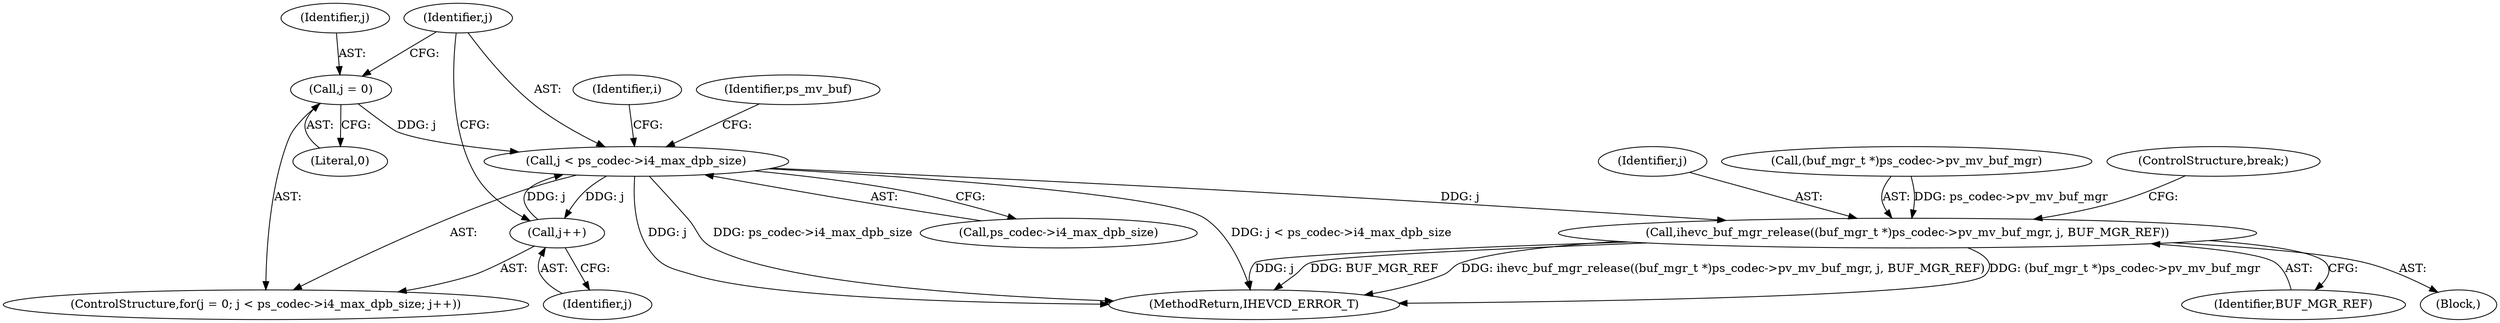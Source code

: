 digraph "0_Android_7c9be319a279654e55a6d757265f88c61a16a4d5@pointer" {
"1002127" [label="(Call,j < ps_codec->i4_max_dpb_size)"];
"1002132" [label="(Call,j++)"];
"1002127" [label="(Call,j < ps_codec->i4_max_dpb_size)"];
"1002124" [label="(Call,j = 0)"];
"1002146" [label="(Call,ihevc_buf_mgr_release((buf_mgr_t *)ps_codec->pv_mv_buf_mgr, j, BUF_MGR_REF))"];
"1002128" [label="(Identifier,j)"];
"1002146" [label="(Call,ihevc_buf_mgr_release((buf_mgr_t *)ps_codec->pv_mv_buf_mgr, j, BUF_MGR_REF))"];
"1002123" [label="(ControlStructure,for(j = 0; j < ps_codec->i4_max_dpb_size; j++))"];
"1002124" [label="(Call,j = 0)"];
"1002125" [label="(Identifier,j)"];
"1002132" [label="(Call,j++)"];
"1002152" [label="(Identifier,j)"];
"1002133" [label="(Identifier,j)"];
"1002154" [label="(ControlStructure,break;)"];
"1002080" [label="(Identifier,i)"];
"1002127" [label="(Call,j < ps_codec->i4_max_dpb_size)"];
"1002145" [label="(Block,)"];
"1002661" [label="(MethodReturn,IHEVCD_ERROR_T)"];
"1002126" [label="(Literal,0)"];
"1002129" [label="(Call,ps_codec->i4_max_dpb_size)"];
"1002137" [label="(Identifier,ps_mv_buf)"];
"1002153" [label="(Identifier,BUF_MGR_REF)"];
"1002147" [label="(Call,(buf_mgr_t *)ps_codec->pv_mv_buf_mgr)"];
"1002127" -> "1002123"  [label="AST: "];
"1002127" -> "1002129"  [label="CFG: "];
"1002128" -> "1002127"  [label="AST: "];
"1002129" -> "1002127"  [label="AST: "];
"1002137" -> "1002127"  [label="CFG: "];
"1002080" -> "1002127"  [label="CFG: "];
"1002127" -> "1002661"  [label="DDG: j"];
"1002127" -> "1002661"  [label="DDG: ps_codec->i4_max_dpb_size"];
"1002127" -> "1002661"  [label="DDG: j < ps_codec->i4_max_dpb_size"];
"1002132" -> "1002127"  [label="DDG: j"];
"1002124" -> "1002127"  [label="DDG: j"];
"1002127" -> "1002132"  [label="DDG: j"];
"1002127" -> "1002146"  [label="DDG: j"];
"1002132" -> "1002123"  [label="AST: "];
"1002132" -> "1002133"  [label="CFG: "];
"1002133" -> "1002132"  [label="AST: "];
"1002128" -> "1002132"  [label="CFG: "];
"1002124" -> "1002123"  [label="AST: "];
"1002124" -> "1002126"  [label="CFG: "];
"1002125" -> "1002124"  [label="AST: "];
"1002126" -> "1002124"  [label="AST: "];
"1002128" -> "1002124"  [label="CFG: "];
"1002146" -> "1002145"  [label="AST: "];
"1002146" -> "1002153"  [label="CFG: "];
"1002147" -> "1002146"  [label="AST: "];
"1002152" -> "1002146"  [label="AST: "];
"1002153" -> "1002146"  [label="AST: "];
"1002154" -> "1002146"  [label="CFG: "];
"1002146" -> "1002661"  [label="DDG: ihevc_buf_mgr_release((buf_mgr_t *)ps_codec->pv_mv_buf_mgr, j, BUF_MGR_REF)"];
"1002146" -> "1002661"  [label="DDG: (buf_mgr_t *)ps_codec->pv_mv_buf_mgr"];
"1002146" -> "1002661"  [label="DDG: j"];
"1002146" -> "1002661"  [label="DDG: BUF_MGR_REF"];
"1002147" -> "1002146"  [label="DDG: ps_codec->pv_mv_buf_mgr"];
}
